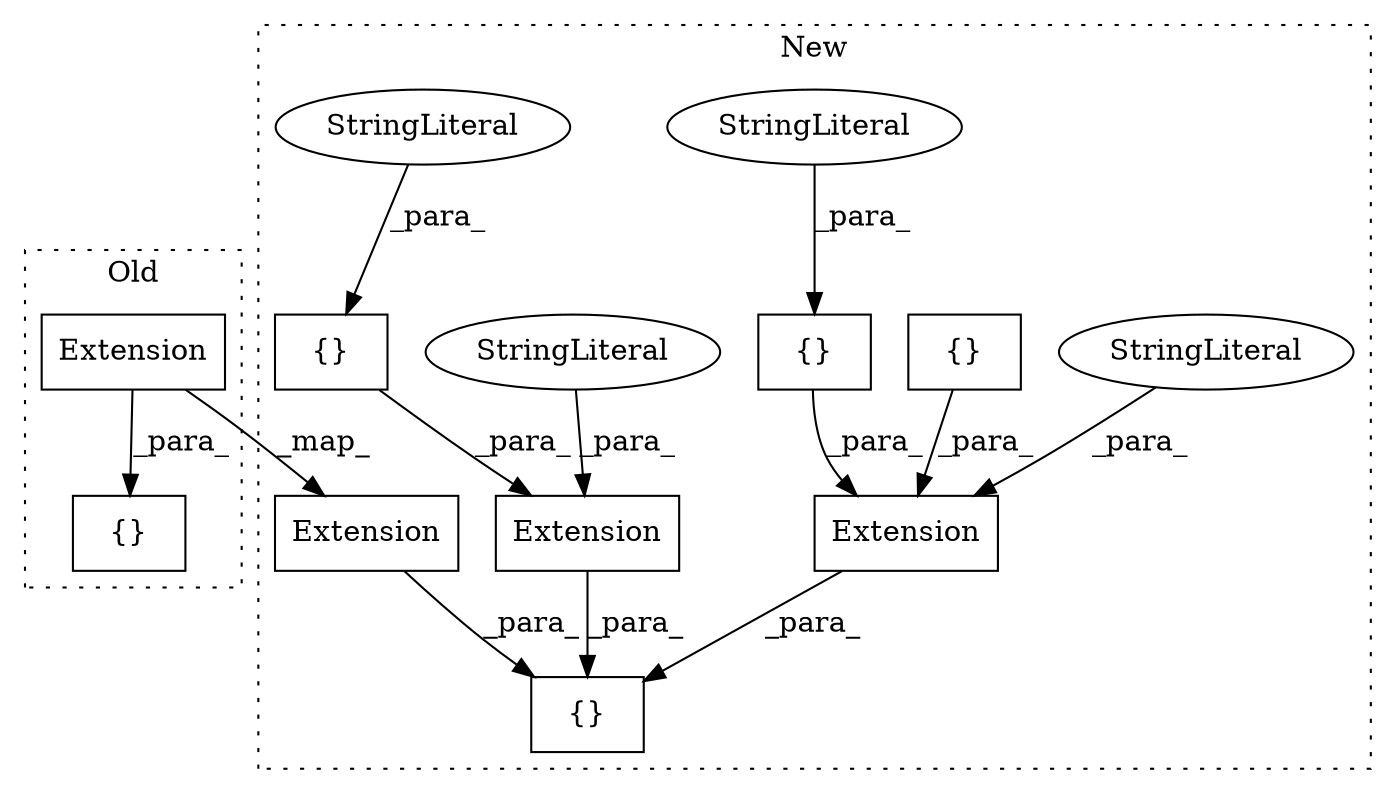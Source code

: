 digraph G {
subgraph cluster0 {
1 [label="Extension" a="32" s="366,468" l="10,1" shape="box"];
4 [label="{}" a="4" s="365,469" l="1,1" shape="box"];
label = "Old";
style="dotted";
}
subgraph cluster1 {
2 [label="Extension" a="32" s="366,460" l="10,1" shape="box"];
3 [label="{}" a="4" s="365,649" l="1,1" shape="box"];
5 [label="Extension" a="32" s="462,554" l="10,1" shape="box"];
6 [label="{}" a="4" s="498,516" l="1,1" shape="box"];
7 [label="StringLiteral" a="45" s="499" l="17" shape="ellipse"];
8 [label="StringLiteral" a="45" s="472" l="13" shape="ellipse"];
9 [label="{}" a="4" s="592,610" l="1,1" shape="box"];
10 [label="Extension" a="32" s="556,648" l="10,1" shape="box"];
11 [label="StringLiteral" a="45" s="612" l="5" shape="ellipse"];
12 [label="StringLiteral" a="45" s="593" l="17" shape="ellipse"];
13 [label="{}" a="4" s="533,553" l="1,1" shape="box"];
label = "New";
style="dotted";
}
1 -> 4 [label="_para_"];
1 -> 2 [label="_map_"];
2 -> 3 [label="_para_"];
5 -> 3 [label="_para_"];
6 -> 5 [label="_para_"];
7 -> 6 [label="_para_"];
8 -> 5 [label="_para_"];
9 -> 10 [label="_para_"];
10 -> 3 [label="_para_"];
11 -> 10 [label="_para_"];
12 -> 9 [label="_para_"];
13 -> 5 [label="_para_"];
}